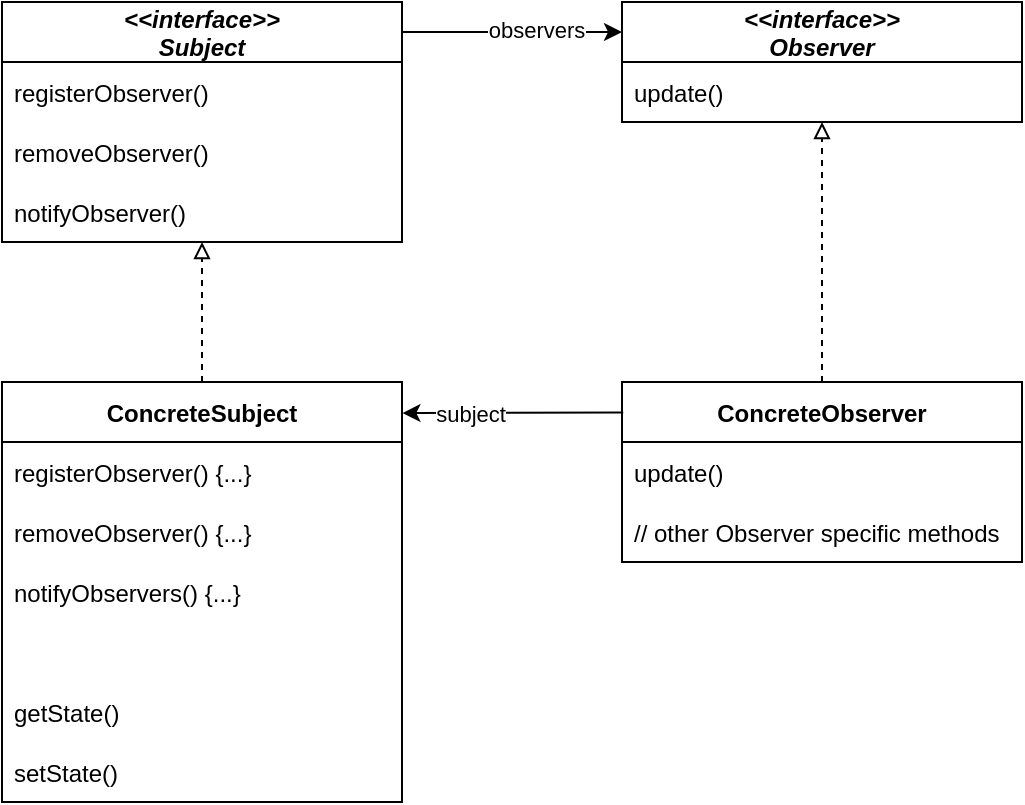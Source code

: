 <mxfile version="20.7.4" type="device"><diagram id="ahAyE9eUKxN_0jiChCt0" name="Sayfa -1"><mxGraphModel dx="698" dy="837" grid="1" gridSize="10" guides="1" tooltips="1" connect="1" arrows="1" fold="1" page="1" pageScale="1" pageWidth="827" pageHeight="1169" math="0" shadow="0"><root><mxCell id="0"/><mxCell id="1" parent="0"/><mxCell id="x5Z5FLF_16gijlX6hyeA-1" value="&lt;&lt;interface&gt;&gt;&#10;Subject" style="swimlane;fontStyle=3;childLayout=stackLayout;horizontal=1;startSize=30;horizontalStack=0;resizeParent=1;resizeParentMax=0;resizeLast=0;collapsible=1;marginBottom=0;" parent="1" vertex="1"><mxGeometry x="158" y="385" width="200" height="120" as="geometry"/></mxCell><mxCell id="x5Z5FLF_16gijlX6hyeA-2" value="registerObserver()" style="text;strokeColor=none;fillColor=none;align=left;verticalAlign=middle;spacingLeft=4;spacingRight=4;overflow=hidden;points=[[0,0.5],[1,0.5]];portConstraint=eastwest;rotatable=0;" parent="x5Z5FLF_16gijlX6hyeA-1" vertex="1"><mxGeometry y="30" width="200" height="30" as="geometry"/></mxCell><mxCell id="x5Z5FLF_16gijlX6hyeA-3" value="removeObserver()" style="text;strokeColor=none;fillColor=none;align=left;verticalAlign=middle;spacingLeft=4;spacingRight=4;overflow=hidden;points=[[0,0.5],[1,0.5]];portConstraint=eastwest;rotatable=0;" parent="x5Z5FLF_16gijlX6hyeA-1" vertex="1"><mxGeometry y="60" width="200" height="30" as="geometry"/></mxCell><mxCell id="x5Z5FLF_16gijlX6hyeA-4" value="notifyObserver()" style="text;strokeColor=none;fillColor=none;align=left;verticalAlign=middle;spacingLeft=4;spacingRight=4;overflow=hidden;points=[[0,0.5],[1,0.5]];portConstraint=eastwest;rotatable=0;" parent="x5Z5FLF_16gijlX6hyeA-1" vertex="1"><mxGeometry y="90" width="200" height="30" as="geometry"/></mxCell><mxCell id="x5Z5FLF_16gijlX6hyeA-5" value="&lt;&lt;interface&gt;&gt;&#10;Observer" style="swimlane;fontStyle=3;childLayout=stackLayout;horizontal=1;startSize=30;horizontalStack=0;resizeParent=1;resizeParentMax=0;resizeLast=0;collapsible=1;marginBottom=0;" parent="1" vertex="1"><mxGeometry x="468" y="385" width="200" height="60" as="geometry"/></mxCell><mxCell id="x5Z5FLF_16gijlX6hyeA-6" value="update()" style="text;strokeColor=none;fillColor=none;align=left;verticalAlign=middle;spacingLeft=4;spacingRight=4;overflow=hidden;points=[[0,0.5],[1,0.5]];portConstraint=eastwest;rotatable=0;" parent="x5Z5FLF_16gijlX6hyeA-5" vertex="1"><mxGeometry y="30" width="200" height="30" as="geometry"/></mxCell><mxCell id="x5Z5FLF_16gijlX6hyeA-9" value="" style="endArrow=classic;html=1;rounded=0;entryX=0;entryY=0.25;entryDx=0;entryDy=0;" parent="1" target="x5Z5FLF_16gijlX6hyeA-5" edge="1"><mxGeometry width="50" height="50" relative="1" as="geometry"><mxPoint x="358" y="400" as="sourcePoint"/><mxPoint x="438" y="525" as="targetPoint"/></mxGeometry></mxCell><mxCell id="x5Z5FLF_16gijlX6hyeA-11" value="observers" style="edgeLabel;html=1;align=center;verticalAlign=middle;resizable=0;points=[];" parent="x5Z5FLF_16gijlX6hyeA-9" vertex="1" connectable="0"><mxGeometry x="0.331" y="-1" relative="1" as="geometry"><mxPoint x="-6" y="-2" as="offset"/></mxGeometry></mxCell><mxCell id="x5Z5FLF_16gijlX6hyeA-12" value="ConcreteSubject" style="swimlane;fontStyle=1;childLayout=stackLayout;horizontal=1;startSize=30;horizontalStack=0;resizeParent=1;resizeParentMax=0;resizeLast=0;collapsible=1;marginBottom=0;" parent="1" vertex="1"><mxGeometry x="158" y="575" width="200" height="210" as="geometry"/></mxCell><mxCell id="x5Z5FLF_16gijlX6hyeA-13" value="registerObserver() {...}" style="text;strokeColor=none;fillColor=none;align=left;verticalAlign=middle;spacingLeft=4;spacingRight=4;overflow=hidden;points=[[0,0.5],[1,0.5]];portConstraint=eastwest;rotatable=0;" parent="x5Z5FLF_16gijlX6hyeA-12" vertex="1"><mxGeometry y="30" width="200" height="30" as="geometry"/></mxCell><mxCell id="x5Z5FLF_16gijlX6hyeA-14" value="removeObserver() {...}" style="text;strokeColor=none;fillColor=none;align=left;verticalAlign=middle;spacingLeft=4;spacingRight=4;overflow=hidden;points=[[0,0.5],[1,0.5]];portConstraint=eastwest;rotatable=0;" parent="x5Z5FLF_16gijlX6hyeA-12" vertex="1"><mxGeometry y="60" width="200" height="30" as="geometry"/></mxCell><mxCell id="x5Z5FLF_16gijlX6hyeA-15" value="notifyObservers() {...}" style="text;strokeColor=none;fillColor=none;align=left;verticalAlign=middle;spacingLeft=4;spacingRight=4;overflow=hidden;points=[[0,0.5],[1,0.5]];portConstraint=eastwest;rotatable=0;" parent="x5Z5FLF_16gijlX6hyeA-12" vertex="1"><mxGeometry y="90" width="200" height="30" as="geometry"/></mxCell><mxCell id="x5Z5FLF_16gijlX6hyeA-16" value=" " style="text;strokeColor=none;fillColor=none;align=left;verticalAlign=middle;spacingLeft=4;spacingRight=4;overflow=hidden;points=[[0,0.5],[1,0.5]];portConstraint=eastwest;rotatable=0;" parent="x5Z5FLF_16gijlX6hyeA-12" vertex="1"><mxGeometry y="120" width="200" height="30" as="geometry"/></mxCell><mxCell id="x5Z5FLF_16gijlX6hyeA-17" value="getState()" style="text;strokeColor=none;fillColor=none;align=left;verticalAlign=middle;spacingLeft=4;spacingRight=4;overflow=hidden;points=[[0,0.5],[1,0.5]];portConstraint=eastwest;rotatable=0;" parent="x5Z5FLF_16gijlX6hyeA-12" vertex="1"><mxGeometry y="150" width="200" height="30" as="geometry"/></mxCell><mxCell id="x5Z5FLF_16gijlX6hyeA-18" value="setState()" style="text;strokeColor=none;fillColor=none;align=left;verticalAlign=middle;spacingLeft=4;spacingRight=4;overflow=hidden;points=[[0,0.5],[1,0.5]];portConstraint=eastwest;rotatable=0;" parent="x5Z5FLF_16gijlX6hyeA-12" vertex="1"><mxGeometry y="180" width="200" height="30" as="geometry"/></mxCell><mxCell id="x5Z5FLF_16gijlX6hyeA-19" value="ConcreteObserver" style="swimlane;fontStyle=1;childLayout=stackLayout;horizontal=1;startSize=30;horizontalStack=0;resizeParent=1;resizeParentMax=0;resizeLast=0;collapsible=1;marginBottom=0;" parent="1" vertex="1"><mxGeometry x="468" y="575" width="200" height="90" as="geometry"/></mxCell><mxCell id="x5Z5FLF_16gijlX6hyeA-20" value="update()" style="text;strokeColor=none;fillColor=none;align=left;verticalAlign=middle;spacingLeft=4;spacingRight=4;overflow=hidden;points=[[0,0.5],[1,0.5]];portConstraint=eastwest;rotatable=0;" parent="x5Z5FLF_16gijlX6hyeA-19" vertex="1"><mxGeometry y="30" width="200" height="30" as="geometry"/></mxCell><mxCell id="x5Z5FLF_16gijlX6hyeA-21" value="// other Observer specific methods" style="text;strokeColor=none;fillColor=none;align=left;verticalAlign=middle;spacingLeft=4;spacingRight=4;overflow=hidden;points=[[0,0.5],[1,0.5]];portConstraint=eastwest;rotatable=0;" parent="x5Z5FLF_16gijlX6hyeA-19" vertex="1"><mxGeometry y="60" width="200" height="30" as="geometry"/></mxCell><mxCell id="x5Z5FLF_16gijlX6hyeA-26" value="" style="endArrow=classic;html=1;rounded=0;exitX=0.003;exitY=0.17;exitDx=0;exitDy=0;exitPerimeter=0;entryX=1.001;entryY=0.074;entryDx=0;entryDy=0;entryPerimeter=0;" parent="1" source="x5Z5FLF_16gijlX6hyeA-19" target="x5Z5FLF_16gijlX6hyeA-12" edge="1"><mxGeometry width="50" height="50" relative="1" as="geometry"><mxPoint x="408" y="605" as="sourcePoint"/><mxPoint x="408" y="655" as="targetPoint"/></mxGeometry></mxCell><mxCell id="x5Z5FLF_16gijlX6hyeA-27" value="subject" style="edgeLabel;html=1;align=center;verticalAlign=middle;resizable=0;points=[];" parent="x5Z5FLF_16gijlX6hyeA-26" vertex="1" connectable="0"><mxGeometry x="0.331" y="-1" relative="1" as="geometry"><mxPoint x="-3" y="1" as="offset"/></mxGeometry></mxCell><mxCell id="x5Z5FLF_16gijlX6hyeA-28" value="" style="endArrow=block;html=1;rounded=0;dashed=1;endFill=0;" parent="1" source="x5Z5FLF_16gijlX6hyeA-12" target="x5Z5FLF_16gijlX6hyeA-1" edge="1"><mxGeometry width="50" height="50" relative="1" as="geometry"><mxPoint x="78" y="595" as="sourcePoint"/><mxPoint x="128" y="545" as="targetPoint"/></mxGeometry></mxCell><mxCell id="x5Z5FLF_16gijlX6hyeA-29" value="" style="endArrow=block;html=1;rounded=0;dashed=1;endFill=0;" parent="1" source="x5Z5FLF_16gijlX6hyeA-19" target="x5Z5FLF_16gijlX6hyeA-5" edge="1"><mxGeometry width="50" height="50" relative="1" as="geometry"><mxPoint x="598" y="495" as="sourcePoint"/><mxPoint x="598" y="425" as="targetPoint"/></mxGeometry></mxCell></root></mxGraphModel></diagram></mxfile>